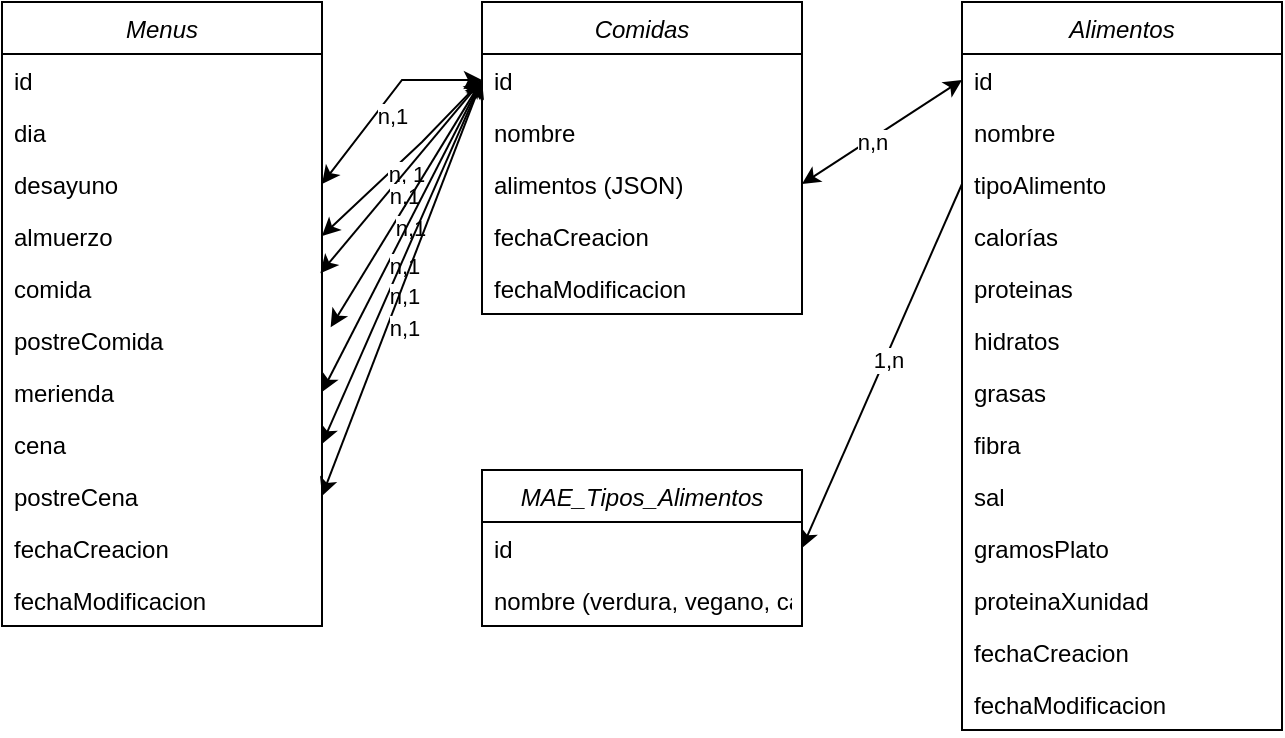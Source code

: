 <mxfile version="24.2.8" type="device">
  <diagram id="C5RBs43oDa-KdzZeNtuy" name="Page-1">
    <mxGraphModel dx="1191" dy="608" grid="1" gridSize="10" guides="1" tooltips="1" connect="1" arrows="1" fold="1" page="1" pageScale="1" pageWidth="827" pageHeight="1169" math="0" shadow="0">
      <root>
        <mxCell id="WIyWlLk6GJQsqaUBKTNV-0" />
        <mxCell id="WIyWlLk6GJQsqaUBKTNV-1" parent="WIyWlLk6GJQsqaUBKTNV-0" />
        <mxCell id="OQ0DP_NBB7sITNGlZ9FF-53" value="Alimentos" style="swimlane;fontStyle=2;align=center;verticalAlign=top;childLayout=stackLayout;horizontal=1;startSize=26;horizontalStack=0;resizeParent=1;resizeLast=0;collapsible=1;marginBottom=0;rounded=0;shadow=0;strokeWidth=1;" parent="WIyWlLk6GJQsqaUBKTNV-1" vertex="1">
          <mxGeometry x="520" y="40" width="160" height="364" as="geometry">
            <mxRectangle x="230" y="140" width="160" height="26" as="alternateBounds" />
          </mxGeometry>
        </mxCell>
        <mxCell id="OQ0DP_NBB7sITNGlZ9FF-54" value="id" style="text;align=left;verticalAlign=top;spacingLeft=4;spacingRight=4;overflow=hidden;rotatable=0;points=[[0,0.5],[1,0.5]];portConstraint=eastwest;" parent="OQ0DP_NBB7sITNGlZ9FF-53" vertex="1">
          <mxGeometry y="26" width="160" height="26" as="geometry" />
        </mxCell>
        <mxCell id="OQ0DP_NBB7sITNGlZ9FF-55" value="nombre" style="text;align=left;verticalAlign=top;spacingLeft=4;spacingRight=4;overflow=hidden;rotatable=0;points=[[0,0.5],[1,0.5]];portConstraint=eastwest;rounded=0;shadow=0;html=0;" parent="OQ0DP_NBB7sITNGlZ9FF-53" vertex="1">
          <mxGeometry y="52" width="160" height="26" as="geometry" />
        </mxCell>
        <mxCell id="OQ0DP_NBB7sITNGlZ9FF-56" value="tipoAlimento" style="text;align=left;verticalAlign=top;spacingLeft=4;spacingRight=4;overflow=hidden;rotatable=0;points=[[0,0.5],[1,0.5]];portConstraint=eastwest;rounded=0;shadow=0;html=0;" parent="OQ0DP_NBB7sITNGlZ9FF-53" vertex="1">
          <mxGeometry y="78" width="160" height="26" as="geometry" />
        </mxCell>
        <mxCell id="OQ0DP_NBB7sITNGlZ9FF-57" value="calorías" style="text;align=left;verticalAlign=top;spacingLeft=4;spacingRight=4;overflow=hidden;rotatable=0;points=[[0,0.5],[1,0.5]];portConstraint=eastwest;rounded=0;shadow=0;html=0;" parent="OQ0DP_NBB7sITNGlZ9FF-53" vertex="1">
          <mxGeometry y="104" width="160" height="26" as="geometry" />
        </mxCell>
        <mxCell id="OQ0DP_NBB7sITNGlZ9FF-58" value="proteinas" style="text;align=left;verticalAlign=top;spacingLeft=4;spacingRight=4;overflow=hidden;rotatable=0;points=[[0,0.5],[1,0.5]];portConstraint=eastwest;rounded=0;shadow=0;html=0;" parent="OQ0DP_NBB7sITNGlZ9FF-53" vertex="1">
          <mxGeometry y="130" width="160" height="26" as="geometry" />
        </mxCell>
        <mxCell id="OQ0DP_NBB7sITNGlZ9FF-59" value="hidratos" style="text;align=left;verticalAlign=top;spacingLeft=4;spacingRight=4;overflow=hidden;rotatable=0;points=[[0,0.5],[1,0.5]];portConstraint=eastwest;rounded=0;shadow=0;html=0;" parent="OQ0DP_NBB7sITNGlZ9FF-53" vertex="1">
          <mxGeometry y="156" width="160" height="26" as="geometry" />
        </mxCell>
        <mxCell id="OQ0DP_NBB7sITNGlZ9FF-60" value="grasas" style="text;align=left;verticalAlign=top;spacingLeft=4;spacingRight=4;overflow=hidden;rotatable=0;points=[[0,0.5],[1,0.5]];portConstraint=eastwest;rounded=0;shadow=0;html=0;" parent="OQ0DP_NBB7sITNGlZ9FF-53" vertex="1">
          <mxGeometry y="182" width="160" height="26" as="geometry" />
        </mxCell>
        <mxCell id="OQ0DP_NBB7sITNGlZ9FF-61" value="fibra" style="text;align=left;verticalAlign=top;spacingLeft=4;spacingRight=4;overflow=hidden;rotatable=0;points=[[0,0.5],[1,0.5]];portConstraint=eastwest;rounded=0;shadow=0;html=0;" parent="OQ0DP_NBB7sITNGlZ9FF-53" vertex="1">
          <mxGeometry y="208" width="160" height="26" as="geometry" />
        </mxCell>
        <mxCell id="OQ0DP_NBB7sITNGlZ9FF-62" value="sal" style="text;align=left;verticalAlign=top;spacingLeft=4;spacingRight=4;overflow=hidden;rotatable=0;points=[[0,0.5],[1,0.5]];portConstraint=eastwest;rounded=0;shadow=0;html=0;" parent="OQ0DP_NBB7sITNGlZ9FF-53" vertex="1">
          <mxGeometry y="234" width="160" height="26" as="geometry" />
        </mxCell>
        <mxCell id="OQ0DP_NBB7sITNGlZ9FF-63" value="gramosPlato" style="text;align=left;verticalAlign=top;spacingLeft=4;spacingRight=4;overflow=hidden;rotatable=0;points=[[0,0.5],[1,0.5]];portConstraint=eastwest;rounded=0;shadow=0;html=0;" parent="OQ0DP_NBB7sITNGlZ9FF-53" vertex="1">
          <mxGeometry y="260" width="160" height="26" as="geometry" />
        </mxCell>
        <mxCell id="OQ0DP_NBB7sITNGlZ9FF-64" value="proteinaXunidad" style="text;align=left;verticalAlign=top;spacingLeft=4;spacingRight=4;overflow=hidden;rotatable=0;points=[[0,0.5],[1,0.5]];portConstraint=eastwest;rounded=0;shadow=0;html=0;" parent="OQ0DP_NBB7sITNGlZ9FF-53" vertex="1">
          <mxGeometry y="286" width="160" height="26" as="geometry" />
        </mxCell>
        <mxCell id="OQ0DP_NBB7sITNGlZ9FF-65" value="fechaCreacion" style="text;align=left;verticalAlign=top;spacingLeft=4;spacingRight=4;overflow=hidden;rotatable=0;points=[[0,0.5],[1,0.5]];portConstraint=eastwest;rounded=0;shadow=0;html=0;" parent="OQ0DP_NBB7sITNGlZ9FF-53" vertex="1">
          <mxGeometry y="312" width="160" height="26" as="geometry" />
        </mxCell>
        <mxCell id="OQ0DP_NBB7sITNGlZ9FF-66" value="fechaModificacion" style="text;align=left;verticalAlign=top;spacingLeft=4;spacingRight=4;overflow=hidden;rotatable=0;points=[[0,0.5],[1,0.5]];portConstraint=eastwest;rounded=0;shadow=0;html=0;" parent="OQ0DP_NBB7sITNGlZ9FF-53" vertex="1">
          <mxGeometry y="338" width="160" height="26" as="geometry" />
        </mxCell>
        <mxCell id="OQ0DP_NBB7sITNGlZ9FF-67" value="Comidas" style="swimlane;fontStyle=2;align=center;verticalAlign=top;childLayout=stackLayout;horizontal=1;startSize=26;horizontalStack=0;resizeParent=1;resizeLast=0;collapsible=1;marginBottom=0;rounded=0;shadow=0;strokeWidth=1;" parent="WIyWlLk6GJQsqaUBKTNV-1" vertex="1">
          <mxGeometry x="280" y="40" width="160" height="156" as="geometry">
            <mxRectangle x="230" y="140" width="160" height="26" as="alternateBounds" />
          </mxGeometry>
        </mxCell>
        <mxCell id="OQ0DP_NBB7sITNGlZ9FF-68" value="id" style="text;align=left;verticalAlign=top;spacingLeft=4;spacingRight=4;overflow=hidden;rotatable=0;points=[[0,0.5],[1,0.5]];portConstraint=eastwest;" parent="OQ0DP_NBB7sITNGlZ9FF-67" vertex="1">
          <mxGeometry y="26" width="160" height="26" as="geometry" />
        </mxCell>
        <mxCell id="OQ0DP_NBB7sITNGlZ9FF-69" value="nombre" style="text;align=left;verticalAlign=top;spacingLeft=4;spacingRight=4;overflow=hidden;rotatable=0;points=[[0,0.5],[1,0.5]];portConstraint=eastwest;rounded=0;shadow=0;html=0;" parent="OQ0DP_NBB7sITNGlZ9FF-67" vertex="1">
          <mxGeometry y="52" width="160" height="26" as="geometry" />
        </mxCell>
        <mxCell id="OQ0DP_NBB7sITNGlZ9FF-70" value="alimentos (JSON)" style="text;align=left;verticalAlign=top;spacingLeft=4;spacingRight=4;overflow=hidden;rotatable=0;points=[[0,0.5],[1,0.5]];portConstraint=eastwest;rounded=0;shadow=0;html=0;" parent="OQ0DP_NBB7sITNGlZ9FF-67" vertex="1">
          <mxGeometry y="78" width="160" height="26" as="geometry" />
        </mxCell>
        <mxCell id="OQ0DP_NBB7sITNGlZ9FF-71" value="fechaCreacion" style="text;align=left;verticalAlign=top;spacingLeft=4;spacingRight=4;overflow=hidden;rotatable=0;points=[[0,0.5],[1,0.5]];portConstraint=eastwest;rounded=0;shadow=0;html=0;" parent="OQ0DP_NBB7sITNGlZ9FF-67" vertex="1">
          <mxGeometry y="104" width="160" height="26" as="geometry" />
        </mxCell>
        <mxCell id="OQ0DP_NBB7sITNGlZ9FF-72" value="fechaModificacion" style="text;align=left;verticalAlign=top;spacingLeft=4;spacingRight=4;overflow=hidden;rotatable=0;points=[[0,0.5],[1,0.5]];portConstraint=eastwest;rounded=0;shadow=0;html=0;" parent="OQ0DP_NBB7sITNGlZ9FF-67" vertex="1">
          <mxGeometry y="130" width="160" height="26" as="geometry" />
        </mxCell>
        <mxCell id="OQ0DP_NBB7sITNGlZ9FF-73" value="" style="endArrow=classic;startArrow=classic;html=1;rounded=0;exitX=0;exitY=0.5;exitDx=0;exitDy=0;entryX=1;entryY=0.5;entryDx=0;entryDy=0;" parent="WIyWlLk6GJQsqaUBKTNV-1" source="OQ0DP_NBB7sITNGlZ9FF-54" target="OQ0DP_NBB7sITNGlZ9FF-70" edge="1">
          <mxGeometry width="50" height="50" relative="1" as="geometry">
            <mxPoint x="310" y="190" as="sourcePoint" />
            <mxPoint x="254" y="131" as="targetPoint" />
          </mxGeometry>
        </mxCell>
        <mxCell id="OQ0DP_NBB7sITNGlZ9FF-74" value="n,n" style="edgeLabel;html=1;align=center;verticalAlign=middle;resizable=0;points=[];" parent="OQ0DP_NBB7sITNGlZ9FF-73" vertex="1" connectable="0">
          <mxGeometry x="0.146" y="1" relative="1" as="geometry">
            <mxPoint as="offset" />
          </mxGeometry>
        </mxCell>
        <mxCell id="OQ0DP_NBB7sITNGlZ9FF-75" value="MAE_Tipos_Alimentos" style="swimlane;fontStyle=2;align=center;verticalAlign=top;childLayout=stackLayout;horizontal=1;startSize=26;horizontalStack=0;resizeParent=1;resizeLast=0;collapsible=1;marginBottom=0;rounded=0;shadow=0;strokeWidth=1;" parent="WIyWlLk6GJQsqaUBKTNV-1" vertex="1">
          <mxGeometry x="280" y="274" width="160" height="78" as="geometry">
            <mxRectangle x="230" y="140" width="160" height="26" as="alternateBounds" />
          </mxGeometry>
        </mxCell>
        <mxCell id="OQ0DP_NBB7sITNGlZ9FF-76" value="id" style="text;align=left;verticalAlign=top;spacingLeft=4;spacingRight=4;overflow=hidden;rotatable=0;points=[[0,0.5],[1,0.5]];portConstraint=eastwest;" parent="OQ0DP_NBB7sITNGlZ9FF-75" vertex="1">
          <mxGeometry y="26" width="160" height="26" as="geometry" />
        </mxCell>
        <mxCell id="OQ0DP_NBB7sITNGlZ9FF-77" value="nombre (verdura, vegano, carne blanca/roja, pescado)" style="text;align=left;verticalAlign=top;spacingLeft=4;spacingRight=4;overflow=hidden;rotatable=0;points=[[0,0.5],[1,0.5]];portConstraint=eastwest;rounded=0;shadow=0;html=0;" parent="OQ0DP_NBB7sITNGlZ9FF-75" vertex="1">
          <mxGeometry y="52" width="160" height="26" as="geometry" />
        </mxCell>
        <mxCell id="OQ0DP_NBB7sITNGlZ9FF-78" value="" style="endArrow=classic;html=1;rounded=0;exitX=0;exitY=0.5;exitDx=0;exitDy=0;entryX=1;entryY=0.5;entryDx=0;entryDy=0;" parent="WIyWlLk6GJQsqaUBKTNV-1" source="OQ0DP_NBB7sITNGlZ9FF-56" target="OQ0DP_NBB7sITNGlZ9FF-76" edge="1">
          <mxGeometry width="50" height="50" relative="1" as="geometry">
            <mxPoint x="330" y="300" as="sourcePoint" />
            <mxPoint x="380" y="250" as="targetPoint" />
          </mxGeometry>
        </mxCell>
        <mxCell id="OQ0DP_NBB7sITNGlZ9FF-79" value="1,n" style="edgeLabel;html=1;align=center;verticalAlign=middle;resizable=0;points=[];" parent="OQ0DP_NBB7sITNGlZ9FF-78" vertex="1" connectable="0">
          <mxGeometry x="-0.041" y="1" relative="1" as="geometry">
            <mxPoint as="offset" />
          </mxGeometry>
        </mxCell>
        <mxCell id="OQ0DP_NBB7sITNGlZ9FF-80" value="Menus" style="swimlane;fontStyle=2;align=center;verticalAlign=top;childLayout=stackLayout;horizontal=1;startSize=26;horizontalStack=0;resizeParent=1;resizeLast=0;collapsible=1;marginBottom=0;rounded=0;shadow=0;strokeWidth=1;" parent="WIyWlLk6GJQsqaUBKTNV-1" vertex="1">
          <mxGeometry x="40" y="40" width="160" height="312" as="geometry">
            <mxRectangle x="230" y="140" width="160" height="26" as="alternateBounds" />
          </mxGeometry>
        </mxCell>
        <mxCell id="OQ0DP_NBB7sITNGlZ9FF-81" value="id" style="text;align=left;verticalAlign=top;spacingLeft=4;spacingRight=4;overflow=hidden;rotatable=0;points=[[0,0.5],[1,0.5]];portConstraint=eastwest;" parent="OQ0DP_NBB7sITNGlZ9FF-80" vertex="1">
          <mxGeometry y="26" width="160" height="26" as="geometry" />
        </mxCell>
        <mxCell id="OQ0DP_NBB7sITNGlZ9FF-82" value="dia" style="text;align=left;verticalAlign=top;spacingLeft=4;spacingRight=4;overflow=hidden;rotatable=0;points=[[0,0.5],[1,0.5]];portConstraint=eastwest;rounded=0;shadow=0;html=0;" parent="OQ0DP_NBB7sITNGlZ9FF-80" vertex="1">
          <mxGeometry y="52" width="160" height="26" as="geometry" />
        </mxCell>
        <mxCell id="OQ0DP_NBB7sITNGlZ9FF-83" value="desayuno" style="text;align=left;verticalAlign=top;spacingLeft=4;spacingRight=4;overflow=hidden;rotatable=0;points=[[0,0.5],[1,0.5]];portConstraint=eastwest;rounded=0;shadow=0;html=0;" parent="OQ0DP_NBB7sITNGlZ9FF-80" vertex="1">
          <mxGeometry y="78" width="160" height="26" as="geometry" />
        </mxCell>
        <mxCell id="OQ0DP_NBB7sITNGlZ9FF-84" value="almuerzo" style="text;align=left;verticalAlign=top;spacingLeft=4;spacingRight=4;overflow=hidden;rotatable=0;points=[[0,0.5],[1,0.5]];portConstraint=eastwest;rounded=0;shadow=0;html=0;" parent="OQ0DP_NBB7sITNGlZ9FF-80" vertex="1">
          <mxGeometry y="104" width="160" height="26" as="geometry" />
        </mxCell>
        <mxCell id="OQ0DP_NBB7sITNGlZ9FF-85" value="comida" style="text;align=left;verticalAlign=top;spacingLeft=4;spacingRight=4;overflow=hidden;rotatable=0;points=[[0,0.5],[1,0.5]];portConstraint=eastwest;rounded=0;shadow=0;html=0;" parent="OQ0DP_NBB7sITNGlZ9FF-80" vertex="1">
          <mxGeometry y="130" width="160" height="26" as="geometry" />
        </mxCell>
        <mxCell id="OQ0DP_NBB7sITNGlZ9FF-86" value="postreComida" style="text;align=left;verticalAlign=top;spacingLeft=4;spacingRight=4;overflow=hidden;rotatable=0;points=[[0,0.5],[1,0.5]];portConstraint=eastwest;rounded=0;shadow=0;html=0;" parent="OQ0DP_NBB7sITNGlZ9FF-80" vertex="1">
          <mxGeometry y="156" width="160" height="26" as="geometry" />
        </mxCell>
        <mxCell id="OQ0DP_NBB7sITNGlZ9FF-87" value="merienda" style="text;align=left;verticalAlign=top;spacingLeft=4;spacingRight=4;overflow=hidden;rotatable=0;points=[[0,0.5],[1,0.5]];portConstraint=eastwest;rounded=0;shadow=0;html=0;" parent="OQ0DP_NBB7sITNGlZ9FF-80" vertex="1">
          <mxGeometry y="182" width="160" height="26" as="geometry" />
        </mxCell>
        <mxCell id="OQ0DP_NBB7sITNGlZ9FF-88" value="cena" style="text;align=left;verticalAlign=top;spacingLeft=4;spacingRight=4;overflow=hidden;rotatable=0;points=[[0,0.5],[1,0.5]];portConstraint=eastwest;rounded=0;shadow=0;html=0;" parent="OQ0DP_NBB7sITNGlZ9FF-80" vertex="1">
          <mxGeometry y="208" width="160" height="26" as="geometry" />
        </mxCell>
        <mxCell id="OQ0DP_NBB7sITNGlZ9FF-89" value="postreCena" style="text;align=left;verticalAlign=top;spacingLeft=4;spacingRight=4;overflow=hidden;rotatable=0;points=[[0,0.5],[1,0.5]];portConstraint=eastwest;rounded=0;shadow=0;html=0;" parent="OQ0DP_NBB7sITNGlZ9FF-80" vertex="1">
          <mxGeometry y="234" width="160" height="26" as="geometry" />
        </mxCell>
        <mxCell id="OQ0DP_NBB7sITNGlZ9FF-90" value="fechaCreacion" style="text;align=left;verticalAlign=top;spacingLeft=4;spacingRight=4;overflow=hidden;rotatable=0;points=[[0,0.5],[1,0.5]];portConstraint=eastwest;rounded=0;shadow=0;html=0;" parent="OQ0DP_NBB7sITNGlZ9FF-80" vertex="1">
          <mxGeometry y="260" width="160" height="26" as="geometry" />
        </mxCell>
        <mxCell id="OQ0DP_NBB7sITNGlZ9FF-91" value="fechaModificacion" style="text;align=left;verticalAlign=top;spacingLeft=4;spacingRight=4;overflow=hidden;rotatable=0;points=[[0,0.5],[1,0.5]];portConstraint=eastwest;rounded=0;shadow=0;html=0;" parent="OQ0DP_NBB7sITNGlZ9FF-80" vertex="1">
          <mxGeometry y="286" width="160" height="26" as="geometry" />
        </mxCell>
        <mxCell id="OQ0DP_NBB7sITNGlZ9FF-92" value="" style="endArrow=classic;startArrow=classic;html=1;rounded=0;exitX=1;exitY=0.5;exitDx=0;exitDy=0;entryX=0;entryY=0.5;entryDx=0;entryDy=0;" parent="WIyWlLk6GJQsqaUBKTNV-1" source="OQ0DP_NBB7sITNGlZ9FF-83" target="OQ0DP_NBB7sITNGlZ9FF-68" edge="1">
          <mxGeometry width="50" height="50" relative="1" as="geometry">
            <mxPoint x="200" y="210" as="sourcePoint" />
            <mxPoint x="250" y="160" as="targetPoint" />
            <Array as="points">
              <mxPoint x="240" y="79" />
            </Array>
          </mxGeometry>
        </mxCell>
        <mxCell id="OQ0DP_NBB7sITNGlZ9FF-93" value="n,1" style="edgeLabel;html=1;align=center;verticalAlign=middle;resizable=0;points=[];" parent="OQ0DP_NBB7sITNGlZ9FF-92" vertex="1" connectable="0">
          <mxGeometry x="-0.195" y="-1" relative="1" as="geometry">
            <mxPoint x="8" y="-1" as="offset" />
          </mxGeometry>
        </mxCell>
        <mxCell id="OQ0DP_NBB7sITNGlZ9FF-94" value="" style="endArrow=classic;startArrow=classic;html=1;rounded=0;exitX=1;exitY=0.5;exitDx=0;exitDy=0;entryX=0;entryY=0.5;entryDx=0;entryDy=0;" parent="WIyWlLk6GJQsqaUBKTNV-1" source="OQ0DP_NBB7sITNGlZ9FF-84" target="OQ0DP_NBB7sITNGlZ9FF-68" edge="1">
          <mxGeometry width="50" height="50" relative="1" as="geometry">
            <mxPoint x="200" y="144" as="sourcePoint" />
            <mxPoint x="280" y="92" as="targetPoint" />
            <Array as="points">
              <mxPoint x="250" y="110" />
            </Array>
          </mxGeometry>
        </mxCell>
        <mxCell id="OQ0DP_NBB7sITNGlZ9FF-95" value="n, 1" style="edgeLabel;html=1;align=center;verticalAlign=middle;resizable=0;points=[];" parent="OQ0DP_NBB7sITNGlZ9FF-94" vertex="1" connectable="0">
          <mxGeometry x="-0.195" y="-1" relative="1" as="geometry">
            <mxPoint x="8" y="-1" as="offset" />
          </mxGeometry>
        </mxCell>
        <mxCell id="OQ0DP_NBB7sITNGlZ9FF-96" value="" style="endArrow=classic;startArrow=classic;html=1;rounded=0;exitX=0.995;exitY=0.215;exitDx=0;exitDy=0;entryX=0;entryY=0.5;entryDx=0;entryDy=0;exitPerimeter=0;" parent="WIyWlLk6GJQsqaUBKTNV-1" source="OQ0DP_NBB7sITNGlZ9FF-85" target="OQ0DP_NBB7sITNGlZ9FF-68" edge="1">
          <mxGeometry width="50" height="50" relative="1" as="geometry">
            <mxPoint x="200" y="188" as="sourcePoint" />
            <mxPoint x="280" y="110" as="targetPoint" />
            <Array as="points" />
          </mxGeometry>
        </mxCell>
        <mxCell id="OQ0DP_NBB7sITNGlZ9FF-97" value="n,1" style="edgeLabel;html=1;align=center;verticalAlign=middle;resizable=0;points=[];" parent="OQ0DP_NBB7sITNGlZ9FF-96" vertex="1" connectable="0">
          <mxGeometry x="-0.195" y="-1" relative="1" as="geometry">
            <mxPoint x="8" y="-1" as="offset" />
          </mxGeometry>
        </mxCell>
        <mxCell id="OQ0DP_NBB7sITNGlZ9FF-98" value="" style="endArrow=classic;startArrow=classic;html=1;rounded=0;exitX=1.027;exitY=0.255;exitDx=0;exitDy=0;entryX=0;entryY=0.5;entryDx=0;entryDy=0;exitPerimeter=0;" parent="WIyWlLk6GJQsqaUBKTNV-1" source="OQ0DP_NBB7sITNGlZ9FF-86" target="OQ0DP_NBB7sITNGlZ9FF-68" edge="1">
          <mxGeometry width="50" height="50" relative="1" as="geometry">
            <mxPoint x="199" y="217" as="sourcePoint" />
            <mxPoint x="280" y="120" as="targetPoint" />
            <Array as="points" />
          </mxGeometry>
        </mxCell>
        <mxCell id="OQ0DP_NBB7sITNGlZ9FF-99" value="n,1" style="edgeLabel;html=1;align=center;verticalAlign=middle;resizable=0;points=[];" parent="OQ0DP_NBB7sITNGlZ9FF-98" vertex="1" connectable="0">
          <mxGeometry x="-0.195" y="-1" relative="1" as="geometry">
            <mxPoint x="8" y="-1" as="offset" />
          </mxGeometry>
        </mxCell>
        <mxCell id="OQ0DP_NBB7sITNGlZ9FF-100" value="" style="endArrow=classic;startArrow=classic;html=1;rounded=0;exitX=1;exitY=0.5;exitDx=0;exitDy=0;entryX=0;entryY=0.5;entryDx=0;entryDy=0;" parent="WIyWlLk6GJQsqaUBKTNV-1" source="OQ0DP_NBB7sITNGlZ9FF-87" target="OQ0DP_NBB7sITNGlZ9FF-68" edge="1">
          <mxGeometry width="50" height="50" relative="1" as="geometry">
            <mxPoint x="204" y="224" as="sourcePoint" />
            <mxPoint x="280" y="100" as="targetPoint" />
            <Array as="points" />
          </mxGeometry>
        </mxCell>
        <mxCell id="OQ0DP_NBB7sITNGlZ9FF-101" value="n,1" style="edgeLabel;html=1;align=center;verticalAlign=middle;resizable=0;points=[];" parent="OQ0DP_NBB7sITNGlZ9FF-100" vertex="1" connectable="0">
          <mxGeometry x="-0.195" y="-1" relative="1" as="geometry">
            <mxPoint x="8" y="-1" as="offset" />
          </mxGeometry>
        </mxCell>
        <mxCell id="OQ0DP_NBB7sITNGlZ9FF-102" value="" style="endArrow=classic;startArrow=classic;html=1;rounded=0;exitX=1;exitY=0.5;exitDx=0;exitDy=0;entryX=0;entryY=0.5;entryDx=0;entryDy=0;" parent="WIyWlLk6GJQsqaUBKTNV-1" source="OQ0DP_NBB7sITNGlZ9FF-88" target="OQ0DP_NBB7sITNGlZ9FF-68" edge="1">
          <mxGeometry width="50" height="50" relative="1" as="geometry">
            <mxPoint x="210" y="274" as="sourcePoint" />
            <mxPoint x="290" y="110" as="targetPoint" />
            <Array as="points" />
          </mxGeometry>
        </mxCell>
        <mxCell id="OQ0DP_NBB7sITNGlZ9FF-103" value="n,1" style="edgeLabel;html=1;align=center;verticalAlign=middle;resizable=0;points=[];" parent="OQ0DP_NBB7sITNGlZ9FF-102" vertex="1" connectable="0">
          <mxGeometry x="-0.195" y="-1" relative="1" as="geometry">
            <mxPoint x="8" y="-1" as="offset" />
          </mxGeometry>
        </mxCell>
        <mxCell id="OQ0DP_NBB7sITNGlZ9FF-104" value="" style="endArrow=classic;startArrow=classic;html=1;rounded=0;exitX=1;exitY=0.5;exitDx=0;exitDy=0;entryX=0;entryY=0.5;entryDx=0;entryDy=0;" parent="WIyWlLk6GJQsqaUBKTNV-1" source="OQ0DP_NBB7sITNGlZ9FF-89" target="OQ0DP_NBB7sITNGlZ9FF-68" edge="1">
          <mxGeometry width="50" height="50" relative="1" as="geometry">
            <mxPoint x="210" y="271" as="sourcePoint" />
            <mxPoint x="290" y="89" as="targetPoint" />
            <Array as="points" />
          </mxGeometry>
        </mxCell>
        <mxCell id="OQ0DP_NBB7sITNGlZ9FF-105" value="n,1" style="edgeLabel;html=1;align=center;verticalAlign=middle;resizable=0;points=[];" parent="OQ0DP_NBB7sITNGlZ9FF-104" vertex="1" connectable="0">
          <mxGeometry x="-0.195" y="-1" relative="1" as="geometry">
            <mxPoint x="8" y="-1" as="offset" />
          </mxGeometry>
        </mxCell>
      </root>
    </mxGraphModel>
  </diagram>
</mxfile>
